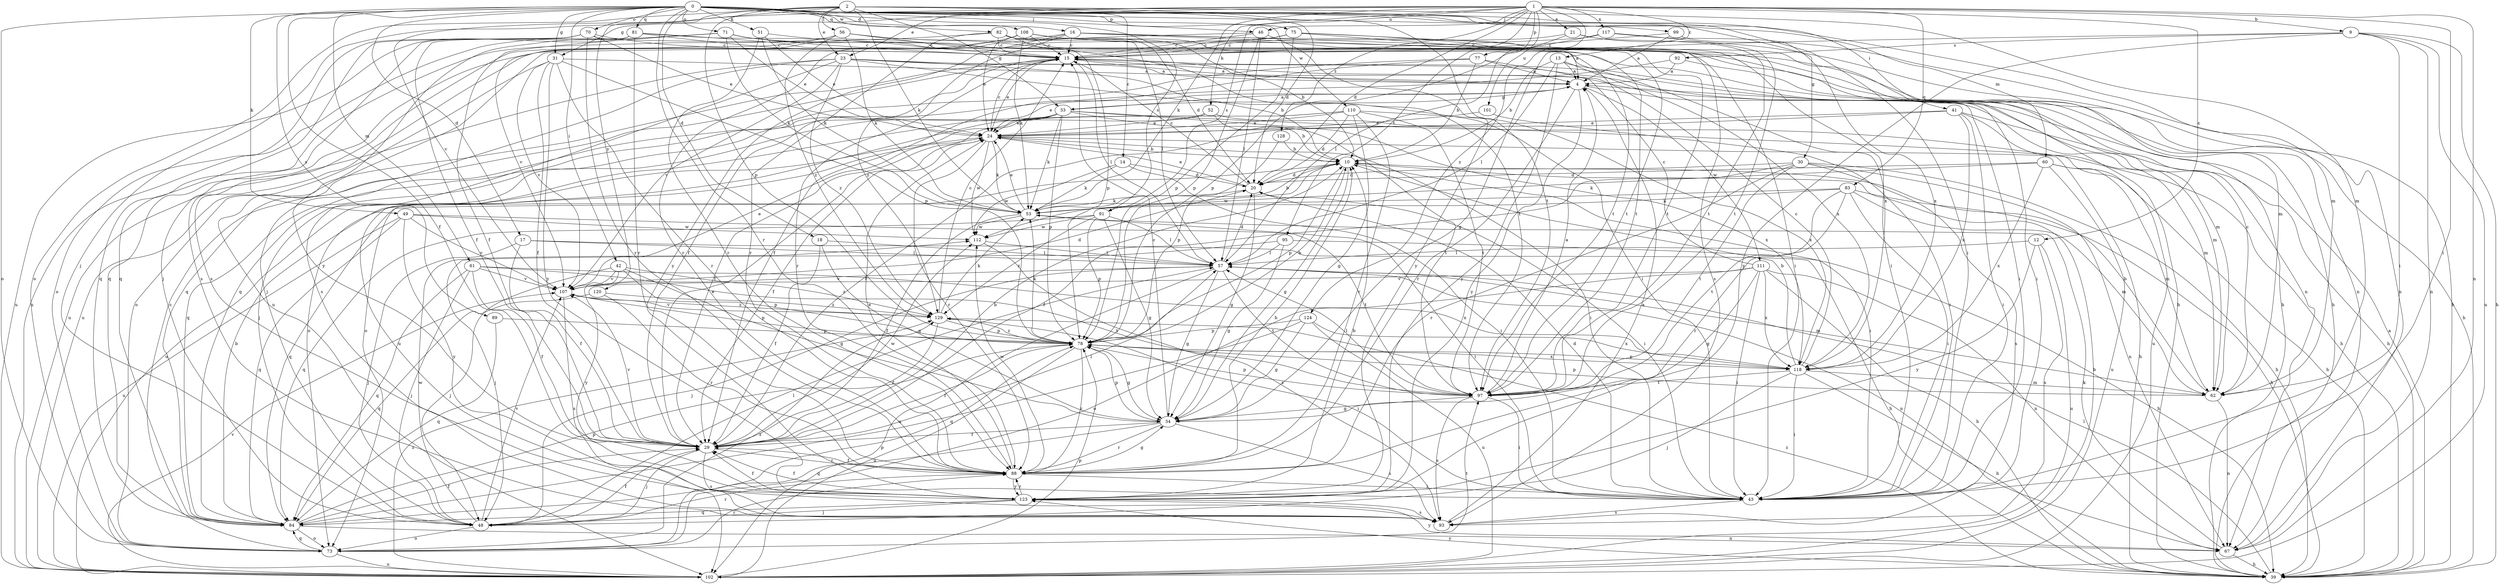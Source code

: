 strict digraph  {
0;
1;
2;
4;
9;
10;
12;
13;
14;
15;
16;
17;
18;
20;
21;
23;
24;
29;
30;
31;
33;
34;
39;
41;
42;
43;
46;
48;
49;
51;
52;
53;
56;
57;
60;
61;
62;
67;
70;
71;
73;
75;
77;
78;
81;
82;
83;
84;
88;
89;
91;
92;
93;
95;
97;
99;
101;
102;
107;
108;
110;
111;
112;
117;
118;
120;
123;
124;
128;
129;
0 -> 16  [label=d];
0 -> 17  [label=d];
0 -> 18  [label=d];
0 -> 29  [label=f];
0 -> 30  [label=g];
0 -> 31  [label=g];
0 -> 41  [label=i];
0 -> 42  [label=i];
0 -> 43  [label=i];
0 -> 46  [label=j];
0 -> 49  [label=k];
0 -> 51  [label=k];
0 -> 60  [label=m];
0 -> 61  [label=m];
0 -> 62  [label=m];
0 -> 70  [label=o];
0 -> 71  [label=o];
0 -> 73  [label=o];
0 -> 75  [label=p];
0 -> 81  [label=q];
0 -> 82  [label=q];
0 -> 88  [label=r];
0 -> 89  [label=s];
0 -> 91  [label=s];
0 -> 99  [label=u];
0 -> 108  [label=w];
0 -> 110  [label=w];
1 -> 9  [label=b];
1 -> 12  [label=c];
1 -> 13  [label=c];
1 -> 20  [label=d];
1 -> 21  [label=e];
1 -> 23  [label=e];
1 -> 31  [label=g];
1 -> 43  [label=i];
1 -> 46  [label=j];
1 -> 48  [label=j];
1 -> 52  [label=k];
1 -> 53  [label=k];
1 -> 67  [label=n];
1 -> 77  [label=p];
1 -> 83  [label=q];
1 -> 91  [label=s];
1 -> 95  [label=t];
1 -> 101  [label=u];
1 -> 117  [label=x];
1 -> 124  [label=z];
1 -> 128  [label=z];
2 -> 14  [label=c];
2 -> 20  [label=d];
2 -> 23  [label=e];
2 -> 33  [label=g];
2 -> 53  [label=k];
2 -> 56  [label=l];
2 -> 62  [label=m];
2 -> 73  [label=o];
2 -> 78  [label=p];
2 -> 97  [label=t];
2 -> 107  [label=v];
2 -> 120  [label=y];
4 -> 24  [label=e];
4 -> 33  [label=g];
4 -> 62  [label=m];
4 -> 88  [label=r];
4 -> 111  [label=w];
4 -> 123  [label=y];
9 -> 34  [label=g];
9 -> 39  [label=h];
9 -> 43  [label=i];
9 -> 67  [label=n];
9 -> 92  [label=s];
9 -> 102  [label=u];
9 -> 123  [label=y];
10 -> 20  [label=d];
10 -> 34  [label=g];
10 -> 43  [label=i];
10 -> 78  [label=p];
10 -> 112  [label=w];
12 -> 57  [label=l];
12 -> 93  [label=s];
12 -> 102  [label=u];
12 -> 123  [label=y];
13 -> 4  [label=a];
13 -> 10  [label=b];
13 -> 43  [label=i];
13 -> 57  [label=l];
13 -> 118  [label=x];
13 -> 123  [label=y];
14 -> 20  [label=d];
14 -> 43  [label=i];
14 -> 53  [label=k];
14 -> 112  [label=w];
15 -> 4  [label=a];
15 -> 24  [label=e];
15 -> 29  [label=f];
15 -> 57  [label=l];
15 -> 73  [label=o];
15 -> 88  [label=r];
16 -> 15  [label=c];
16 -> 39  [label=h];
16 -> 43  [label=i];
16 -> 93  [label=s];
16 -> 97  [label=t];
16 -> 123  [label=y];
16 -> 129  [label=z];
17 -> 29  [label=f];
17 -> 39  [label=h];
17 -> 48  [label=j];
17 -> 57  [label=l];
18 -> 29  [label=f];
18 -> 34  [label=g];
18 -> 57  [label=l];
20 -> 15  [label=c];
20 -> 24  [label=e];
20 -> 34  [label=g];
20 -> 43  [label=i];
20 -> 53  [label=k];
21 -> 15  [label=c];
21 -> 57  [label=l];
21 -> 67  [label=n];
21 -> 97  [label=t];
23 -> 4  [label=a];
23 -> 10  [label=b];
23 -> 43  [label=i];
23 -> 62  [label=m];
23 -> 84  [label=q];
23 -> 93  [label=s];
23 -> 102  [label=u];
23 -> 107  [label=v];
23 -> 129  [label=z];
24 -> 10  [label=b];
24 -> 15  [label=c];
24 -> 29  [label=f];
24 -> 39  [label=h];
24 -> 43  [label=i];
24 -> 53  [label=k];
24 -> 88  [label=r];
24 -> 102  [label=u];
24 -> 112  [label=w];
29 -> 10  [label=b];
29 -> 24  [label=e];
29 -> 48  [label=j];
29 -> 57  [label=l];
29 -> 88  [label=r];
29 -> 93  [label=s];
29 -> 107  [label=v];
29 -> 112  [label=w];
30 -> 20  [label=d];
30 -> 29  [label=f];
30 -> 39  [label=h];
30 -> 67  [label=n];
30 -> 88  [label=r];
30 -> 93  [label=s];
30 -> 97  [label=t];
31 -> 4  [label=a];
31 -> 29  [label=f];
31 -> 78  [label=p];
31 -> 88  [label=r];
31 -> 102  [label=u];
31 -> 107  [label=v];
31 -> 123  [label=y];
33 -> 4  [label=a];
33 -> 24  [label=e];
33 -> 39  [label=h];
33 -> 48  [label=j];
33 -> 53  [label=k];
33 -> 78  [label=p];
33 -> 84  [label=q];
33 -> 97  [label=t];
33 -> 102  [label=u];
33 -> 118  [label=x];
34 -> 15  [label=c];
34 -> 29  [label=f];
34 -> 78  [label=p];
34 -> 84  [label=q];
34 -> 88  [label=r];
34 -> 93  [label=s];
39 -> 4  [label=a];
39 -> 57  [label=l];
39 -> 123  [label=y];
39 -> 129  [label=z];
41 -> 24  [label=e];
41 -> 29  [label=f];
41 -> 39  [label=h];
41 -> 43  [label=i];
41 -> 62  [label=m];
41 -> 118  [label=x];
42 -> 34  [label=g];
42 -> 48  [label=j];
42 -> 78  [label=p];
42 -> 107  [label=v];
42 -> 123  [label=y];
42 -> 129  [label=z];
43 -> 20  [label=d];
43 -> 29  [label=f];
43 -> 93  [label=s];
46 -> 15  [label=c];
46 -> 48  [label=j];
46 -> 57  [label=l];
46 -> 78  [label=p];
46 -> 123  [label=y];
48 -> 29  [label=f];
48 -> 57  [label=l];
48 -> 73  [label=o];
48 -> 88  [label=r];
48 -> 107  [label=v];
48 -> 112  [label=w];
49 -> 84  [label=q];
49 -> 97  [label=t];
49 -> 102  [label=u];
49 -> 107  [label=v];
49 -> 112  [label=w];
49 -> 123  [label=y];
51 -> 15  [label=c];
51 -> 24  [label=e];
51 -> 53  [label=k];
51 -> 88  [label=r];
52 -> 10  [label=b];
52 -> 24  [label=e];
52 -> 73  [label=o];
52 -> 102  [label=u];
53 -> 10  [label=b];
53 -> 24  [label=e];
53 -> 29  [label=f];
53 -> 43  [label=i];
53 -> 112  [label=w];
56 -> 15  [label=c];
56 -> 39  [label=h];
56 -> 53  [label=k];
56 -> 84  [label=q];
56 -> 97  [label=t];
56 -> 107  [label=v];
56 -> 129  [label=z];
57 -> 20  [label=d];
57 -> 34  [label=g];
57 -> 48  [label=j];
57 -> 62  [label=m];
57 -> 67  [label=n];
57 -> 97  [label=t];
57 -> 102  [label=u];
57 -> 107  [label=v];
60 -> 20  [label=d];
60 -> 39  [label=h];
60 -> 53  [label=k];
60 -> 62  [label=m];
60 -> 102  [label=u];
60 -> 118  [label=x];
61 -> 29  [label=f];
61 -> 48  [label=j];
61 -> 84  [label=q];
61 -> 97  [label=t];
61 -> 107  [label=v];
61 -> 118  [label=x];
62 -> 10  [label=b];
62 -> 15  [label=c];
62 -> 67  [label=n];
62 -> 78  [label=p];
67 -> 39  [label=h];
67 -> 53  [label=k];
67 -> 123  [label=y];
70 -> 15  [label=c];
70 -> 24  [label=e];
70 -> 29  [label=f];
70 -> 62  [label=m];
70 -> 73  [label=o];
70 -> 84  [label=q];
70 -> 88  [label=r];
71 -> 15  [label=c];
71 -> 24  [label=e];
71 -> 29  [label=f];
71 -> 53  [label=k];
71 -> 67  [label=n];
71 -> 97  [label=t];
71 -> 102  [label=u];
71 -> 123  [label=y];
73 -> 15  [label=c];
73 -> 78  [label=p];
73 -> 84  [label=q];
73 -> 88  [label=r];
73 -> 97  [label=t];
73 -> 102  [label=u];
73 -> 129  [label=z];
75 -> 4  [label=a];
75 -> 15  [label=c];
75 -> 43  [label=i];
75 -> 78  [label=p];
75 -> 93  [label=s];
75 -> 102  [label=u];
77 -> 4  [label=a];
77 -> 10  [label=b];
77 -> 29  [label=f];
77 -> 43  [label=i];
77 -> 48  [label=j];
78 -> 10  [label=b];
78 -> 29  [label=f];
78 -> 34  [label=g];
78 -> 53  [label=k];
78 -> 88  [label=r];
78 -> 102  [label=u];
78 -> 118  [label=x];
78 -> 129  [label=z];
81 -> 15  [label=c];
81 -> 67  [label=n];
81 -> 84  [label=q];
81 -> 88  [label=r];
81 -> 102  [label=u];
81 -> 118  [label=x];
82 -> 15  [label=c];
82 -> 20  [label=d];
82 -> 57  [label=l];
82 -> 78  [label=p];
82 -> 88  [label=r];
82 -> 93  [label=s];
82 -> 97  [label=t];
83 -> 39  [label=h];
83 -> 43  [label=i];
83 -> 53  [label=k];
83 -> 62  [label=m];
83 -> 84  [label=q];
83 -> 88  [label=r];
83 -> 97  [label=t];
84 -> 10  [label=b];
84 -> 29  [label=f];
84 -> 67  [label=n];
84 -> 73  [label=o];
84 -> 78  [label=p];
88 -> 10  [label=b];
88 -> 24  [label=e];
88 -> 29  [label=f];
88 -> 34  [label=g];
88 -> 43  [label=i];
88 -> 112  [label=w];
88 -> 123  [label=y];
89 -> 78  [label=p];
89 -> 84  [label=q];
91 -> 34  [label=g];
91 -> 57  [label=l];
91 -> 78  [label=p];
91 -> 84  [label=q];
91 -> 112  [label=w];
91 -> 129  [label=z];
92 -> 4  [label=a];
92 -> 39  [label=h];
92 -> 84  [label=q];
93 -> 4  [label=a];
95 -> 34  [label=g];
95 -> 39  [label=h];
95 -> 48  [label=j];
95 -> 57  [label=l];
97 -> 4  [label=a];
97 -> 34  [label=g];
97 -> 43  [label=i];
97 -> 57  [label=l];
97 -> 78  [label=p];
97 -> 93  [label=s];
99 -> 4  [label=a];
99 -> 15  [label=c];
99 -> 39  [label=h];
101 -> 24  [label=e];
101 -> 43  [label=i];
102 -> 10  [label=b];
102 -> 78  [label=p];
102 -> 107  [label=v];
102 -> 129  [label=z];
107 -> 20  [label=d];
107 -> 24  [label=e];
107 -> 78  [label=p];
107 -> 93  [label=s];
107 -> 129  [label=z];
108 -> 10  [label=b];
108 -> 15  [label=c];
108 -> 24  [label=e];
108 -> 39  [label=h];
108 -> 53  [label=k];
108 -> 88  [label=r];
108 -> 97  [label=t];
110 -> 20  [label=d];
110 -> 24  [label=e];
110 -> 29  [label=f];
110 -> 34  [label=g];
110 -> 73  [label=o];
110 -> 88  [label=r];
110 -> 97  [label=t];
110 -> 118  [label=x];
111 -> 15  [label=c];
111 -> 34  [label=g];
111 -> 39  [label=h];
111 -> 43  [label=i];
111 -> 67  [label=n];
111 -> 73  [label=o];
111 -> 107  [label=v];
111 -> 118  [label=x];
112 -> 57  [label=l];
112 -> 93  [label=s];
117 -> 15  [label=c];
117 -> 78  [label=p];
117 -> 97  [label=t];
117 -> 118  [label=x];
118 -> 10  [label=b];
118 -> 15  [label=c];
118 -> 39  [label=h];
118 -> 43  [label=i];
118 -> 48  [label=j];
118 -> 62  [label=m];
118 -> 78  [label=p];
118 -> 97  [label=t];
120 -> 84  [label=q];
120 -> 88  [label=r];
120 -> 129  [label=z];
123 -> 10  [label=b];
123 -> 29  [label=f];
123 -> 48  [label=j];
123 -> 84  [label=q];
123 -> 88  [label=r];
123 -> 93  [label=s];
124 -> 34  [label=g];
124 -> 78  [label=p];
124 -> 84  [label=q];
124 -> 102  [label=u];
124 -> 118  [label=x];
128 -> 10  [label=b];
128 -> 78  [label=p];
129 -> 15  [label=c];
129 -> 29  [label=f];
129 -> 43  [label=i];
129 -> 53  [label=k];
129 -> 78  [label=p];
129 -> 107  [label=v];
}

